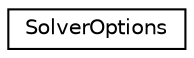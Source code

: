 digraph "Graphical Class Hierarchy"
{
  edge [fontname="Helvetica",fontsize="10",labelfontname="Helvetica",labelfontsize="10"];
  node [fontname="Helvetica",fontsize="10",shape=record];
  rankdir="LR";
  Node0 [label="SolverOptions",height=0.2,width=0.4,color="black", fillcolor="white", style="filled",URL="$structkaldi_1_1SolverOptions.html",tooltip="This class describes the options for maximizing various quadratic objective functions. "];
}
